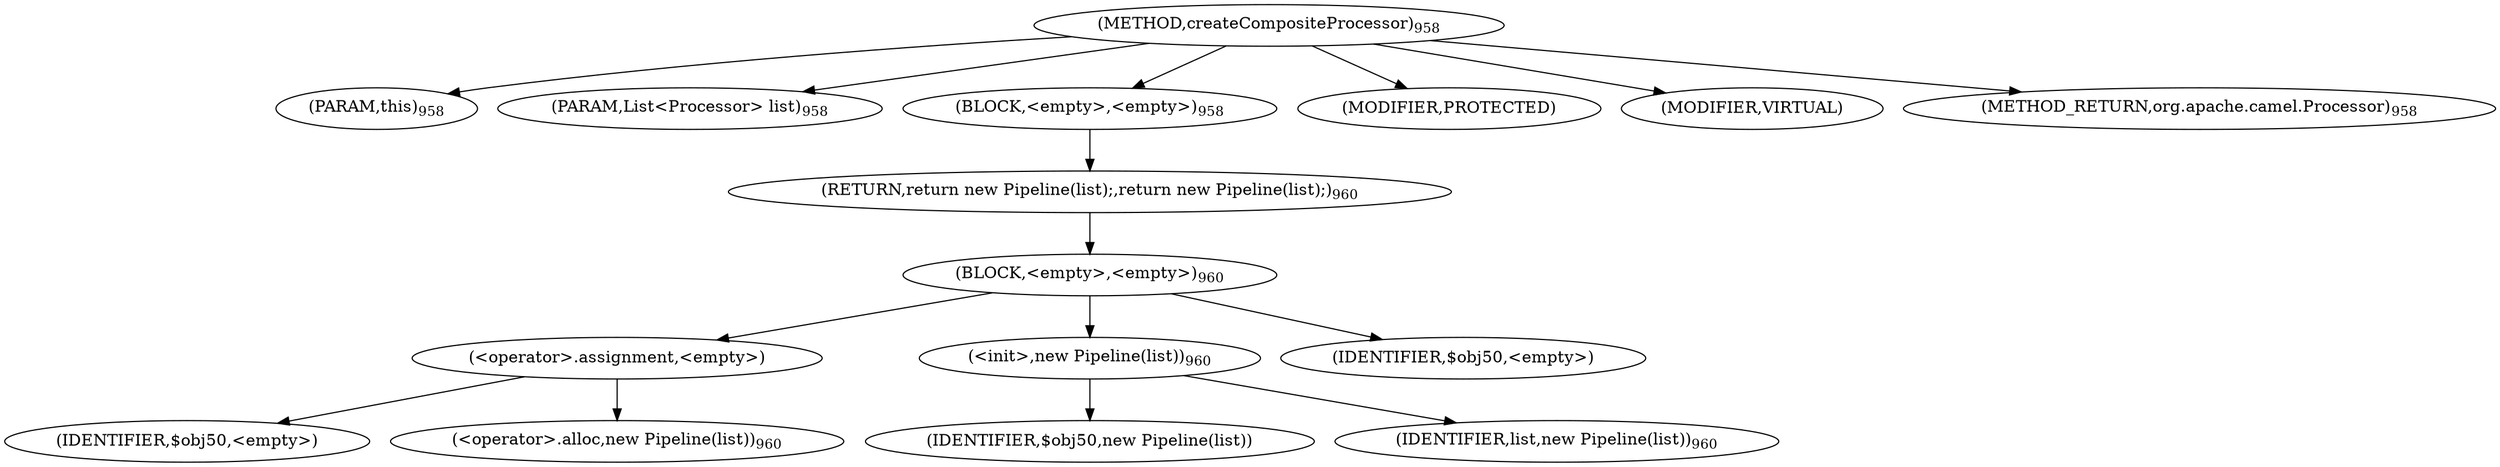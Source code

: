 digraph "createCompositeProcessor" {  
"1880" [label = <(METHOD,createCompositeProcessor)<SUB>958</SUB>> ]
"1881" [label = <(PARAM,this)<SUB>958</SUB>> ]
"1882" [label = <(PARAM,List&lt;Processor&gt; list)<SUB>958</SUB>> ]
"1883" [label = <(BLOCK,&lt;empty&gt;,&lt;empty&gt;)<SUB>958</SUB>> ]
"1884" [label = <(RETURN,return new Pipeline(list);,return new Pipeline(list);)<SUB>960</SUB>> ]
"1885" [label = <(BLOCK,&lt;empty&gt;,&lt;empty&gt;)<SUB>960</SUB>> ]
"1886" [label = <(&lt;operator&gt;.assignment,&lt;empty&gt;)> ]
"1887" [label = <(IDENTIFIER,$obj50,&lt;empty&gt;)> ]
"1888" [label = <(&lt;operator&gt;.alloc,new Pipeline(list))<SUB>960</SUB>> ]
"1889" [label = <(&lt;init&gt;,new Pipeline(list))<SUB>960</SUB>> ]
"1890" [label = <(IDENTIFIER,$obj50,new Pipeline(list))> ]
"1891" [label = <(IDENTIFIER,list,new Pipeline(list))<SUB>960</SUB>> ]
"1892" [label = <(IDENTIFIER,$obj50,&lt;empty&gt;)> ]
"1893" [label = <(MODIFIER,PROTECTED)> ]
"1894" [label = <(MODIFIER,VIRTUAL)> ]
"1895" [label = <(METHOD_RETURN,org.apache.camel.Processor)<SUB>958</SUB>> ]
  "1880" -> "1881" 
  "1880" -> "1882" 
  "1880" -> "1883" 
  "1880" -> "1893" 
  "1880" -> "1894" 
  "1880" -> "1895" 
  "1883" -> "1884" 
  "1884" -> "1885" 
  "1885" -> "1886" 
  "1885" -> "1889" 
  "1885" -> "1892" 
  "1886" -> "1887" 
  "1886" -> "1888" 
  "1889" -> "1890" 
  "1889" -> "1891" 
}
